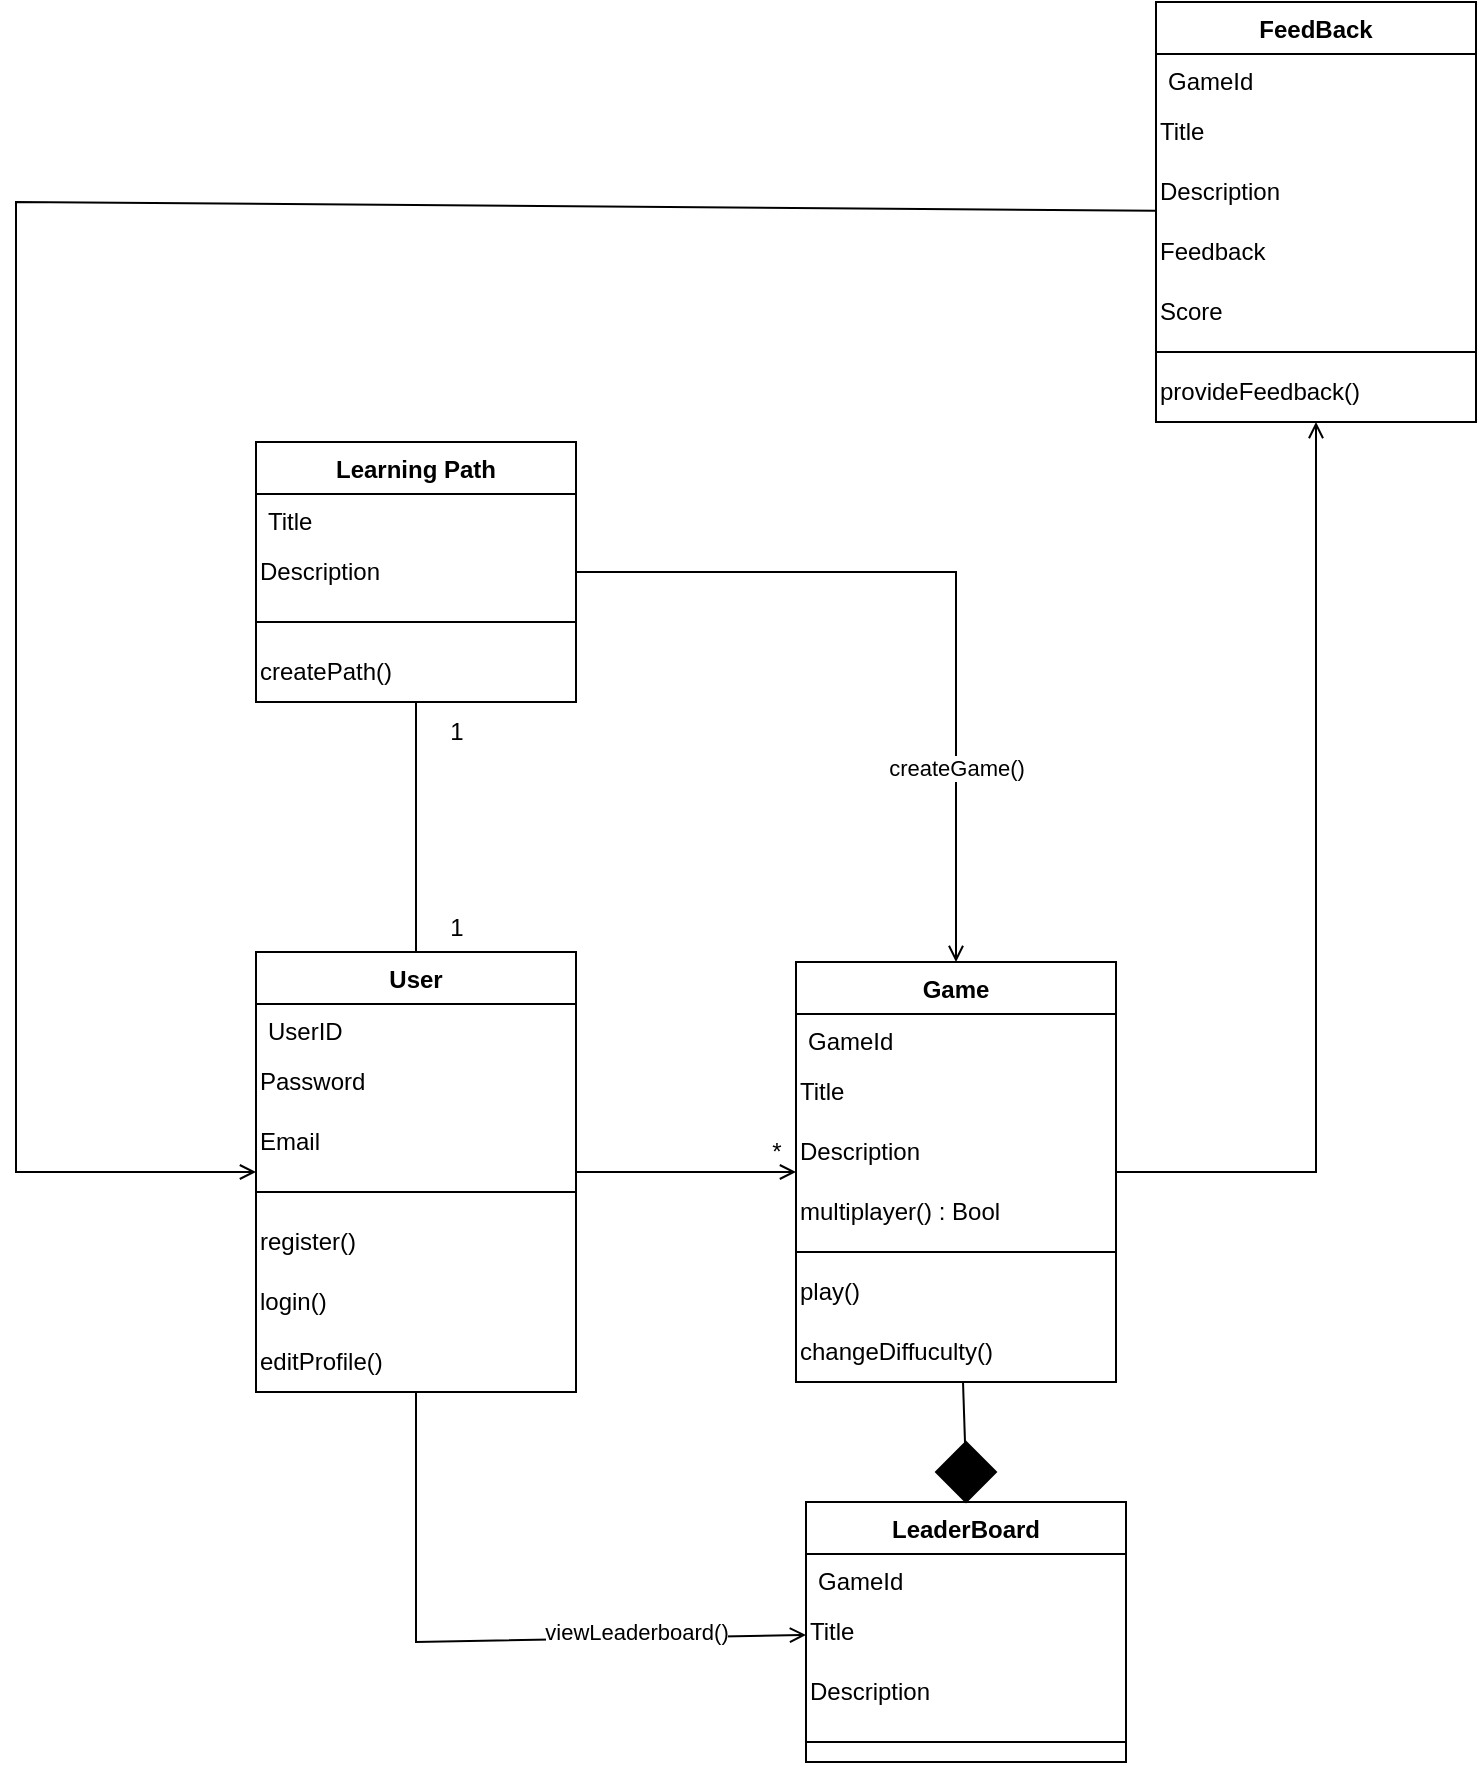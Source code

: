 <mxfile version="22.0.4" type="github">
  <diagram name="Page-1" id="pY-ZFwiOUdIzHV5ewGn6">
    <mxGraphModel dx="1035" dy="1915" grid="1" gridSize="10" guides="1" tooltips="1" connect="1" arrows="1" fold="1" page="1" pageScale="1" pageWidth="850" pageHeight="1100" math="0" shadow="0">
      <root>
        <mxCell id="0" />
        <mxCell id="1" parent="0" />
        <mxCell id="7C8xcJrHrY4QOSxnhiZb-1" value="User" style="swimlane;fontStyle=1;align=center;verticalAlign=top;childLayout=stackLayout;horizontal=1;startSize=26;horizontalStack=0;resizeParent=1;resizeParentMax=0;resizeLast=0;collapsible=1;marginBottom=0;whiteSpace=wrap;html=1;" vertex="1" parent="1">
          <mxGeometry x="180" y="175" width="160" height="220" as="geometry" />
        </mxCell>
        <mxCell id="7C8xcJrHrY4QOSxnhiZb-2" value="UserID" style="text;strokeColor=none;fillColor=none;align=left;verticalAlign=top;spacingLeft=4;spacingRight=4;overflow=hidden;rotatable=0;points=[[0,0.5],[1,0.5]];portConstraint=eastwest;whiteSpace=wrap;html=1;" vertex="1" parent="7C8xcJrHrY4QOSxnhiZb-1">
          <mxGeometry y="26" width="160" height="24" as="geometry" />
        </mxCell>
        <mxCell id="7C8xcJrHrY4QOSxnhiZb-5" value="Password" style="text;html=1;align=left;verticalAlign=middle;resizable=0;points=[];autosize=1;strokeColor=none;fillColor=none;" vertex="1" parent="7C8xcJrHrY4QOSxnhiZb-1">
          <mxGeometry y="50" width="160" height="30" as="geometry" />
        </mxCell>
        <mxCell id="7C8xcJrHrY4QOSxnhiZb-6" value="Email" style="text;html=1;align=left;verticalAlign=middle;resizable=0;points=[];autosize=1;strokeColor=none;fillColor=none;" vertex="1" parent="7C8xcJrHrY4QOSxnhiZb-1">
          <mxGeometry y="80" width="160" height="30" as="geometry" />
        </mxCell>
        <mxCell id="7C8xcJrHrY4QOSxnhiZb-3" value="" style="line;strokeWidth=1;fillColor=none;align=left;verticalAlign=middle;spacingTop=-1;spacingLeft=3;spacingRight=3;rotatable=0;labelPosition=right;points=[];portConstraint=eastwest;strokeColor=inherit;" vertex="1" parent="7C8xcJrHrY4QOSxnhiZb-1">
          <mxGeometry y="110" width="160" height="20" as="geometry" />
        </mxCell>
        <mxCell id="7C8xcJrHrY4QOSxnhiZb-8" value="register()" style="text;html=1;align=left;verticalAlign=middle;resizable=0;points=[];autosize=1;strokeColor=none;fillColor=none;" vertex="1" parent="7C8xcJrHrY4QOSxnhiZb-1">
          <mxGeometry y="130" width="160" height="30" as="geometry" />
        </mxCell>
        <mxCell id="7C8xcJrHrY4QOSxnhiZb-10" value="login()" style="text;html=1;align=left;verticalAlign=middle;resizable=0;points=[];autosize=1;strokeColor=none;fillColor=none;" vertex="1" parent="7C8xcJrHrY4QOSxnhiZb-1">
          <mxGeometry y="160" width="160" height="30" as="geometry" />
        </mxCell>
        <mxCell id="7C8xcJrHrY4QOSxnhiZb-11" value="editProfile()" style="text;html=1;align=left;verticalAlign=middle;resizable=0;points=[];autosize=1;strokeColor=none;fillColor=none;" vertex="1" parent="7C8xcJrHrY4QOSxnhiZb-1">
          <mxGeometry y="190" width="160" height="30" as="geometry" />
        </mxCell>
        <mxCell id="7C8xcJrHrY4QOSxnhiZb-12" value="Game" style="swimlane;fontStyle=1;align=center;verticalAlign=top;childLayout=stackLayout;horizontal=1;startSize=26;horizontalStack=0;resizeParent=1;resizeParentMax=0;resizeLast=0;collapsible=1;marginBottom=0;whiteSpace=wrap;html=1;" vertex="1" parent="1">
          <mxGeometry x="450" y="180" width="160" height="210" as="geometry" />
        </mxCell>
        <mxCell id="7C8xcJrHrY4QOSxnhiZb-13" value="GameId" style="text;strokeColor=none;fillColor=none;align=left;verticalAlign=top;spacingLeft=4;spacingRight=4;overflow=hidden;rotatable=0;points=[[0,0.5],[1,0.5]];portConstraint=eastwest;whiteSpace=wrap;html=1;" vertex="1" parent="7C8xcJrHrY4QOSxnhiZb-12">
          <mxGeometry y="26" width="160" height="24" as="geometry" />
        </mxCell>
        <mxCell id="7C8xcJrHrY4QOSxnhiZb-14" value="Title" style="text;html=1;align=left;verticalAlign=middle;resizable=0;points=[];autosize=1;strokeColor=none;fillColor=none;" vertex="1" parent="7C8xcJrHrY4QOSxnhiZb-12">
          <mxGeometry y="50" width="160" height="30" as="geometry" />
        </mxCell>
        <mxCell id="7C8xcJrHrY4QOSxnhiZb-15" value="Description" style="text;html=1;align=left;verticalAlign=middle;resizable=0;points=[];autosize=1;strokeColor=none;fillColor=none;" vertex="1" parent="7C8xcJrHrY4QOSxnhiZb-12">
          <mxGeometry y="80" width="160" height="30" as="geometry" />
        </mxCell>
        <mxCell id="7C8xcJrHrY4QOSxnhiZb-63" value="multiplayer() : Bool" style="text;html=1;align=left;verticalAlign=middle;resizable=0;points=[];autosize=1;strokeColor=none;fillColor=none;" vertex="1" parent="7C8xcJrHrY4QOSxnhiZb-12">
          <mxGeometry y="110" width="160" height="30" as="geometry" />
        </mxCell>
        <mxCell id="7C8xcJrHrY4QOSxnhiZb-16" value="" style="line;strokeWidth=1;fillColor=none;align=left;verticalAlign=middle;spacingTop=-1;spacingLeft=3;spacingRight=3;rotatable=0;labelPosition=right;points=[];portConstraint=eastwest;strokeColor=inherit;" vertex="1" parent="7C8xcJrHrY4QOSxnhiZb-12">
          <mxGeometry y="140" width="160" height="10" as="geometry" />
        </mxCell>
        <mxCell id="7C8xcJrHrY4QOSxnhiZb-18" value="play()" style="text;html=1;align=left;verticalAlign=middle;resizable=0;points=[];autosize=1;strokeColor=none;fillColor=none;" vertex="1" parent="7C8xcJrHrY4QOSxnhiZb-12">
          <mxGeometry y="150" width="160" height="30" as="geometry" />
        </mxCell>
        <mxCell id="7C8xcJrHrY4QOSxnhiZb-21" value="changeDiffuculty()" style="text;html=1;align=left;verticalAlign=middle;resizable=0;points=[];autosize=1;strokeColor=none;fillColor=none;" vertex="1" parent="7C8xcJrHrY4QOSxnhiZb-12">
          <mxGeometry y="180" width="160" height="30" as="geometry" />
        </mxCell>
        <mxCell id="7C8xcJrHrY4QOSxnhiZb-22" value="" style="endArrow=open;html=1;rounded=0;endFill=0;" edge="1" parent="1" source="7C8xcJrHrY4QOSxnhiZb-1" target="7C8xcJrHrY4QOSxnhiZb-12">
          <mxGeometry width="50" height="50" relative="1" as="geometry">
            <mxPoint x="420" y="380" as="sourcePoint" />
            <mxPoint x="470" y="330" as="targetPoint" />
          </mxGeometry>
        </mxCell>
        <mxCell id="7C8xcJrHrY4QOSxnhiZb-23" value="*" style="text;html=1;align=center;verticalAlign=middle;resizable=0;points=[];autosize=1;strokeColor=none;fillColor=none;" vertex="1" parent="1">
          <mxGeometry x="425" y="260" width="30" height="30" as="geometry" />
        </mxCell>
        <mxCell id="7C8xcJrHrY4QOSxnhiZb-24" value="LeaderBoard" style="swimlane;fontStyle=1;align=center;verticalAlign=top;childLayout=stackLayout;horizontal=1;startSize=26;horizontalStack=0;resizeParent=1;resizeParentMax=0;resizeLast=0;collapsible=1;marginBottom=0;whiteSpace=wrap;html=1;" vertex="1" parent="1">
          <mxGeometry x="455" y="450" width="160" height="130" as="geometry" />
        </mxCell>
        <mxCell id="7C8xcJrHrY4QOSxnhiZb-25" value="GameId" style="text;strokeColor=none;fillColor=none;align=left;verticalAlign=top;spacingLeft=4;spacingRight=4;overflow=hidden;rotatable=0;points=[[0,0.5],[1,0.5]];portConstraint=eastwest;whiteSpace=wrap;html=1;" vertex="1" parent="7C8xcJrHrY4QOSxnhiZb-24">
          <mxGeometry y="26" width="160" height="24" as="geometry" />
        </mxCell>
        <mxCell id="7C8xcJrHrY4QOSxnhiZb-26" value="Title" style="text;html=1;align=left;verticalAlign=middle;resizable=0;points=[];autosize=1;strokeColor=none;fillColor=none;" vertex="1" parent="7C8xcJrHrY4QOSxnhiZb-24">
          <mxGeometry y="50" width="160" height="30" as="geometry" />
        </mxCell>
        <mxCell id="7C8xcJrHrY4QOSxnhiZb-27" value="Description" style="text;html=1;align=left;verticalAlign=middle;resizable=0;points=[];autosize=1;strokeColor=none;fillColor=none;" vertex="1" parent="7C8xcJrHrY4QOSxnhiZb-24">
          <mxGeometry y="80" width="160" height="30" as="geometry" />
        </mxCell>
        <mxCell id="7C8xcJrHrY4QOSxnhiZb-28" value="" style="line;strokeWidth=1;fillColor=none;align=left;verticalAlign=middle;spacingTop=-1;spacingLeft=3;spacingRight=3;rotatable=0;labelPosition=right;points=[];portConstraint=eastwest;strokeColor=inherit;" vertex="1" parent="7C8xcJrHrY4QOSxnhiZb-24">
          <mxGeometry y="110" width="160" height="20" as="geometry" />
        </mxCell>
        <mxCell id="7C8xcJrHrY4QOSxnhiZb-33" value="" style="endArrow=none;html=1;rounded=0;endFill=0;" edge="1" parent="1" source="7C8xcJrHrY4QOSxnhiZb-34" target="7C8xcJrHrY4QOSxnhiZb-24">
          <mxGeometry width="50" height="50" relative="1" as="geometry">
            <mxPoint x="380" y="510" as="sourcePoint" />
            <mxPoint x="430" y="460" as="targetPoint" />
          </mxGeometry>
        </mxCell>
        <mxCell id="7C8xcJrHrY4QOSxnhiZb-36" value="" style="endArrow=none;html=1;rounded=0;endFill=0;" edge="1" parent="1" source="7C8xcJrHrY4QOSxnhiZb-12" target="7C8xcJrHrY4QOSxnhiZb-34">
          <mxGeometry width="50" height="50" relative="1" as="geometry">
            <mxPoint x="532" y="410" as="sourcePoint" />
            <mxPoint x="533" y="460" as="targetPoint" />
          </mxGeometry>
        </mxCell>
        <mxCell id="7C8xcJrHrY4QOSxnhiZb-34" value="" style="rhombus;whiteSpace=wrap;html=1;fillColor=#000000;" vertex="1" parent="1">
          <mxGeometry x="520" y="420" width="30" height="30" as="geometry" />
        </mxCell>
        <mxCell id="7C8xcJrHrY4QOSxnhiZb-37" value="" style="endArrow=open;html=1;rounded=0;endFill=0;" edge="1" parent="1" source="7C8xcJrHrY4QOSxnhiZb-1" target="7C8xcJrHrY4QOSxnhiZb-24">
          <mxGeometry width="50" height="50" relative="1" as="geometry">
            <mxPoint x="380" y="510" as="sourcePoint" />
            <mxPoint x="430" y="460" as="targetPoint" />
            <Array as="points">
              <mxPoint x="260" y="520" />
            </Array>
          </mxGeometry>
        </mxCell>
        <mxCell id="7C8xcJrHrY4QOSxnhiZb-38" value="viewLeaderboard()" style="edgeLabel;html=1;align=center;verticalAlign=middle;resizable=0;points=[];" vertex="1" connectable="0" parent="7C8xcJrHrY4QOSxnhiZb-37">
          <mxGeometry x="0.467" y="3" relative="1" as="geometry">
            <mxPoint as="offset" />
          </mxGeometry>
        </mxCell>
        <mxCell id="7C8xcJrHrY4QOSxnhiZb-39" value="Learning Path" style="swimlane;fontStyle=1;align=center;verticalAlign=top;childLayout=stackLayout;horizontal=1;startSize=26;horizontalStack=0;resizeParent=1;resizeParentMax=0;resizeLast=0;collapsible=1;marginBottom=0;whiteSpace=wrap;html=1;" vertex="1" parent="1">
          <mxGeometry x="180" y="-80" width="160" height="130" as="geometry" />
        </mxCell>
        <mxCell id="7C8xcJrHrY4QOSxnhiZb-40" value="Title" style="text;strokeColor=none;fillColor=none;align=left;verticalAlign=top;spacingLeft=4;spacingRight=4;overflow=hidden;rotatable=0;points=[[0,0.5],[1,0.5]];portConstraint=eastwest;whiteSpace=wrap;html=1;" vertex="1" parent="7C8xcJrHrY4QOSxnhiZb-39">
          <mxGeometry y="26" width="160" height="24" as="geometry" />
        </mxCell>
        <mxCell id="7C8xcJrHrY4QOSxnhiZb-41" value="Description&amp;nbsp;" style="text;html=1;align=left;verticalAlign=middle;resizable=0;points=[];autosize=1;strokeColor=none;fillColor=none;" vertex="1" parent="7C8xcJrHrY4QOSxnhiZb-39">
          <mxGeometry y="50" width="160" height="30" as="geometry" />
        </mxCell>
        <mxCell id="7C8xcJrHrY4QOSxnhiZb-43" value="" style="line;strokeWidth=1;fillColor=none;align=left;verticalAlign=middle;spacingTop=-1;spacingLeft=3;spacingRight=3;rotatable=0;labelPosition=right;points=[];portConstraint=eastwest;strokeColor=inherit;" vertex="1" parent="7C8xcJrHrY4QOSxnhiZb-39">
          <mxGeometry y="80" width="160" height="20" as="geometry" />
        </mxCell>
        <mxCell id="7C8xcJrHrY4QOSxnhiZb-44" value="createPath()" style="text;html=1;align=left;verticalAlign=middle;resizable=0;points=[];autosize=1;strokeColor=none;fillColor=none;" vertex="1" parent="7C8xcJrHrY4QOSxnhiZb-39">
          <mxGeometry y="100" width="160" height="30" as="geometry" />
        </mxCell>
        <mxCell id="7C8xcJrHrY4QOSxnhiZb-48" value="" style="endArrow=none;html=1;rounded=0;endFill=0;" edge="1" parent="1" source="7C8xcJrHrY4QOSxnhiZb-1" target="7C8xcJrHrY4QOSxnhiZb-39">
          <mxGeometry width="50" height="50" relative="1" as="geometry">
            <mxPoint x="420" y="180" as="sourcePoint" />
            <mxPoint x="210" y="-40" as="targetPoint" />
          </mxGeometry>
        </mxCell>
        <mxCell id="7C8xcJrHrY4QOSxnhiZb-49" value="1" style="text;html=1;align=center;verticalAlign=middle;resizable=0;points=[];autosize=1;strokeColor=none;fillColor=none;" vertex="1" parent="1">
          <mxGeometry x="265" y="148" width="30" height="30" as="geometry" />
        </mxCell>
        <mxCell id="7C8xcJrHrY4QOSxnhiZb-50" value="1" style="text;html=1;align=center;verticalAlign=middle;resizable=0;points=[];autosize=1;strokeColor=none;fillColor=none;" vertex="1" parent="1">
          <mxGeometry x="265" y="50" width="30" height="30" as="geometry" />
        </mxCell>
        <mxCell id="7C8xcJrHrY4QOSxnhiZb-51" value="" style="endArrow=open;html=1;rounded=0;endFill=0;" edge="1" parent="1" source="7C8xcJrHrY4QOSxnhiZb-39" target="7C8xcJrHrY4QOSxnhiZb-12">
          <mxGeometry width="50" height="50" relative="1" as="geometry">
            <mxPoint x="420" y="280" as="sourcePoint" />
            <mxPoint x="470" y="230" as="targetPoint" />
            <Array as="points">
              <mxPoint x="530" y="-15" />
            </Array>
          </mxGeometry>
        </mxCell>
        <mxCell id="7C8xcJrHrY4QOSxnhiZb-52" value="createGame()" style="edgeLabel;html=1;align=center;verticalAlign=middle;resizable=0;points=[];" vertex="1" connectable="0" parent="7C8xcJrHrY4QOSxnhiZb-51">
          <mxGeometry x="0.492" relative="1" as="geometry">
            <mxPoint y="1" as="offset" />
          </mxGeometry>
        </mxCell>
        <mxCell id="7C8xcJrHrY4QOSxnhiZb-53" value="FeedBack" style="swimlane;fontStyle=1;align=center;verticalAlign=top;childLayout=stackLayout;horizontal=1;startSize=26;horizontalStack=0;resizeParent=1;resizeParentMax=0;resizeLast=0;collapsible=1;marginBottom=0;whiteSpace=wrap;html=1;" vertex="1" parent="1">
          <mxGeometry x="630" y="-300" width="160" height="210" as="geometry" />
        </mxCell>
        <mxCell id="7C8xcJrHrY4QOSxnhiZb-54" value="GameId" style="text;strokeColor=none;fillColor=none;align=left;verticalAlign=top;spacingLeft=4;spacingRight=4;overflow=hidden;rotatable=0;points=[[0,0.5],[1,0.5]];portConstraint=eastwest;whiteSpace=wrap;html=1;" vertex="1" parent="7C8xcJrHrY4QOSxnhiZb-53">
          <mxGeometry y="26" width="160" height="24" as="geometry" />
        </mxCell>
        <mxCell id="7C8xcJrHrY4QOSxnhiZb-55" value="Title" style="text;html=1;align=left;verticalAlign=middle;resizable=0;points=[];autosize=1;strokeColor=none;fillColor=none;" vertex="1" parent="7C8xcJrHrY4QOSxnhiZb-53">
          <mxGeometry y="50" width="160" height="30" as="geometry" />
        </mxCell>
        <mxCell id="7C8xcJrHrY4QOSxnhiZb-56" value="Description" style="text;html=1;align=left;verticalAlign=middle;resizable=0;points=[];autosize=1;strokeColor=none;fillColor=none;" vertex="1" parent="7C8xcJrHrY4QOSxnhiZb-53">
          <mxGeometry y="80" width="160" height="30" as="geometry" />
        </mxCell>
        <mxCell id="7C8xcJrHrY4QOSxnhiZb-61" value="Feedback" style="text;html=1;align=left;verticalAlign=middle;resizable=0;points=[];autosize=1;strokeColor=none;fillColor=none;" vertex="1" parent="7C8xcJrHrY4QOSxnhiZb-53">
          <mxGeometry y="110" width="160" height="30" as="geometry" />
        </mxCell>
        <mxCell id="7C8xcJrHrY4QOSxnhiZb-62" value="Score" style="text;html=1;align=left;verticalAlign=middle;resizable=0;points=[];autosize=1;strokeColor=none;fillColor=none;" vertex="1" parent="7C8xcJrHrY4QOSxnhiZb-53">
          <mxGeometry y="140" width="160" height="30" as="geometry" />
        </mxCell>
        <mxCell id="7C8xcJrHrY4QOSxnhiZb-57" value="" style="line;strokeWidth=1;fillColor=none;align=left;verticalAlign=middle;spacingTop=-1;spacingLeft=3;spacingRight=3;rotatable=0;labelPosition=right;points=[];portConstraint=eastwest;strokeColor=inherit;" vertex="1" parent="7C8xcJrHrY4QOSxnhiZb-53">
          <mxGeometry y="170" width="160" height="10" as="geometry" />
        </mxCell>
        <mxCell id="7C8xcJrHrY4QOSxnhiZb-58" value="provideFeedback()" style="text;html=1;align=left;verticalAlign=middle;resizable=0;points=[];autosize=1;strokeColor=none;fillColor=none;" vertex="1" parent="7C8xcJrHrY4QOSxnhiZb-53">
          <mxGeometry y="180" width="160" height="30" as="geometry" />
        </mxCell>
        <mxCell id="7C8xcJrHrY4QOSxnhiZb-64" value="" style="endArrow=open;html=1;rounded=0;endFill=0;" edge="1" parent="1" source="7C8xcJrHrY4QOSxnhiZb-12" target="7C8xcJrHrY4QOSxnhiZb-53">
          <mxGeometry width="50" height="50" relative="1" as="geometry">
            <mxPoint x="730" y="260" as="sourcePoint" />
            <mxPoint x="730" y="200" as="targetPoint" />
            <Array as="points">
              <mxPoint x="710" y="285" />
            </Array>
          </mxGeometry>
        </mxCell>
        <mxCell id="7C8xcJrHrY4QOSxnhiZb-65" value="" style="endArrow=open;html=1;rounded=0;endFill=0;" edge="1" parent="1" source="7C8xcJrHrY4QOSxnhiZb-53" target="7C8xcJrHrY4QOSxnhiZb-1">
          <mxGeometry width="50" height="50" relative="1" as="geometry">
            <mxPoint x="560" y="-100" as="sourcePoint" />
            <mxPoint x="60" y="330" as="targetPoint" />
            <Array as="points">
              <mxPoint x="60" y="-200" />
              <mxPoint x="60" y="285" />
            </Array>
          </mxGeometry>
        </mxCell>
      </root>
    </mxGraphModel>
  </diagram>
</mxfile>
